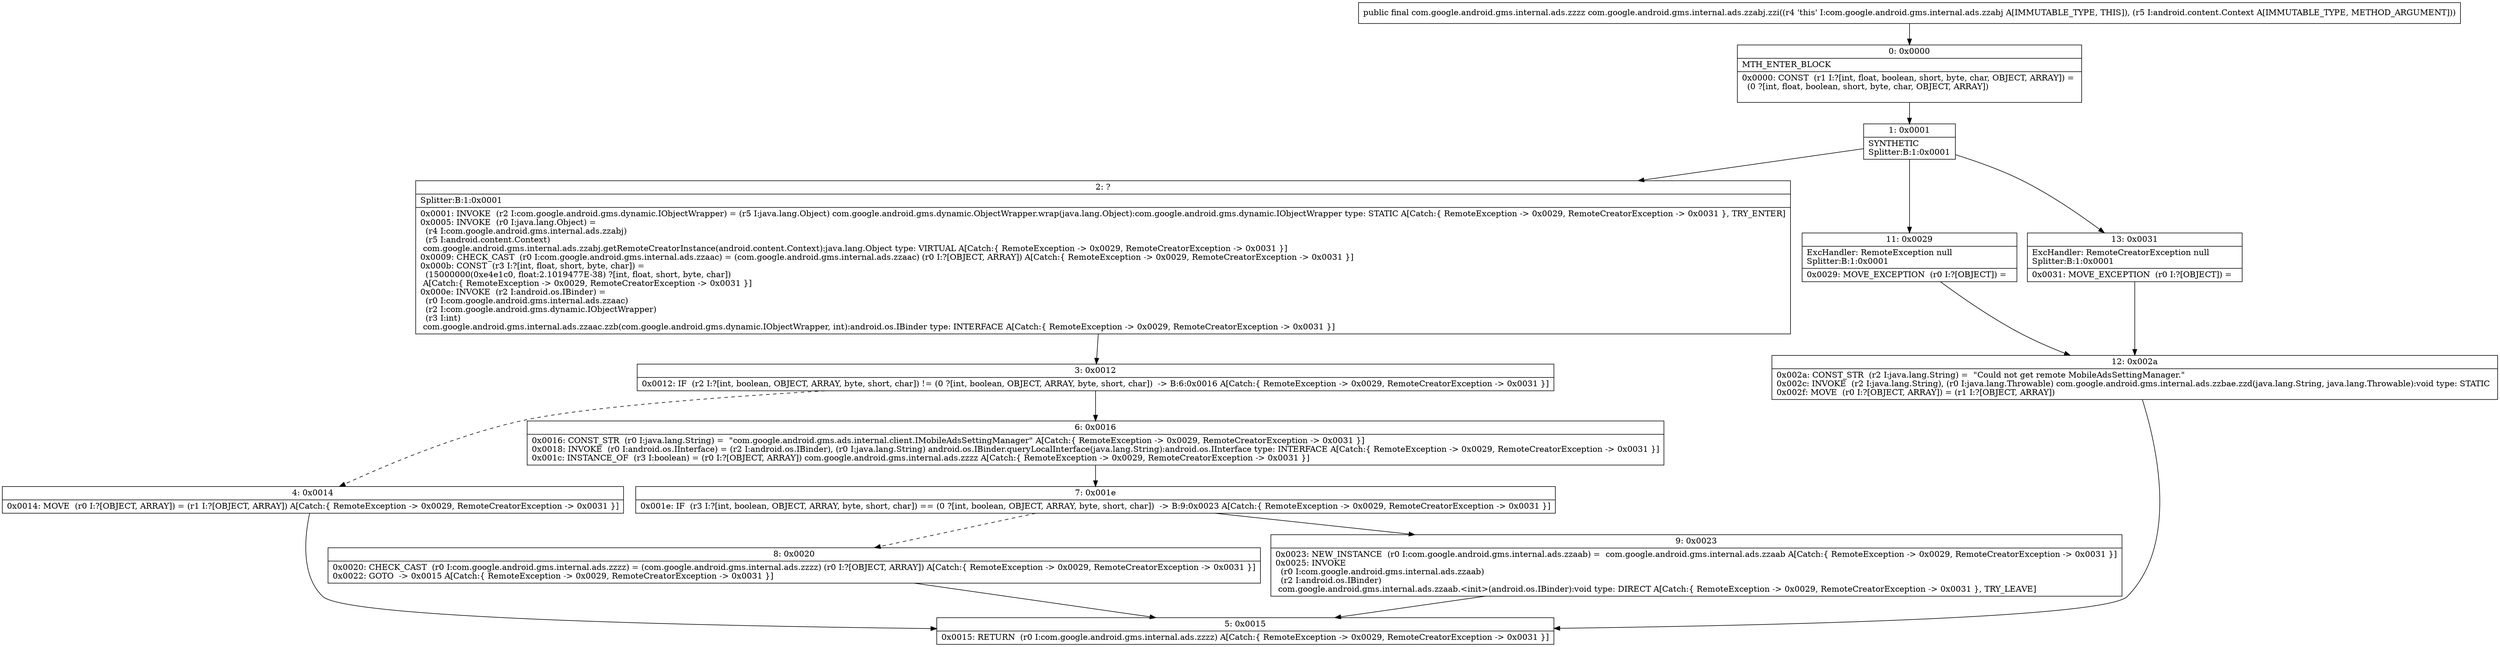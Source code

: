 digraph "CFG forcom.google.android.gms.internal.ads.zzabj.zzi(Landroid\/content\/Context;)Lcom\/google\/android\/gms\/internal\/ads\/zzzz;" {
Node_0 [shape=record,label="{0\:\ 0x0000|MTH_ENTER_BLOCK\l|0x0000: CONST  (r1 I:?[int, float, boolean, short, byte, char, OBJECT, ARRAY]) = \l  (0 ?[int, float, boolean, short, byte, char, OBJECT, ARRAY])\l \l}"];
Node_1 [shape=record,label="{1\:\ 0x0001|SYNTHETIC\lSplitter:B:1:0x0001\l}"];
Node_2 [shape=record,label="{2\:\ ?|Splitter:B:1:0x0001\l|0x0001: INVOKE  (r2 I:com.google.android.gms.dynamic.IObjectWrapper) = (r5 I:java.lang.Object) com.google.android.gms.dynamic.ObjectWrapper.wrap(java.lang.Object):com.google.android.gms.dynamic.IObjectWrapper type: STATIC A[Catch:\{ RemoteException \-\> 0x0029, RemoteCreatorException \-\> 0x0031 \}, TRY_ENTER]\l0x0005: INVOKE  (r0 I:java.lang.Object) = \l  (r4 I:com.google.android.gms.internal.ads.zzabj)\l  (r5 I:android.content.Context)\l com.google.android.gms.internal.ads.zzabj.getRemoteCreatorInstance(android.content.Context):java.lang.Object type: VIRTUAL A[Catch:\{ RemoteException \-\> 0x0029, RemoteCreatorException \-\> 0x0031 \}]\l0x0009: CHECK_CAST  (r0 I:com.google.android.gms.internal.ads.zzaac) = (com.google.android.gms.internal.ads.zzaac) (r0 I:?[OBJECT, ARRAY]) A[Catch:\{ RemoteException \-\> 0x0029, RemoteCreatorException \-\> 0x0031 \}]\l0x000b: CONST  (r3 I:?[int, float, short, byte, char]) = \l  (15000000(0xe4e1c0, float:2.1019477E\-38) ?[int, float, short, byte, char])\l A[Catch:\{ RemoteException \-\> 0x0029, RemoteCreatorException \-\> 0x0031 \}]\l0x000e: INVOKE  (r2 I:android.os.IBinder) = \l  (r0 I:com.google.android.gms.internal.ads.zzaac)\l  (r2 I:com.google.android.gms.dynamic.IObjectWrapper)\l  (r3 I:int)\l com.google.android.gms.internal.ads.zzaac.zzb(com.google.android.gms.dynamic.IObjectWrapper, int):android.os.IBinder type: INTERFACE A[Catch:\{ RemoteException \-\> 0x0029, RemoteCreatorException \-\> 0x0031 \}]\l}"];
Node_3 [shape=record,label="{3\:\ 0x0012|0x0012: IF  (r2 I:?[int, boolean, OBJECT, ARRAY, byte, short, char]) != (0 ?[int, boolean, OBJECT, ARRAY, byte, short, char])  \-\> B:6:0x0016 A[Catch:\{ RemoteException \-\> 0x0029, RemoteCreatorException \-\> 0x0031 \}]\l}"];
Node_4 [shape=record,label="{4\:\ 0x0014|0x0014: MOVE  (r0 I:?[OBJECT, ARRAY]) = (r1 I:?[OBJECT, ARRAY]) A[Catch:\{ RemoteException \-\> 0x0029, RemoteCreatorException \-\> 0x0031 \}]\l}"];
Node_5 [shape=record,label="{5\:\ 0x0015|0x0015: RETURN  (r0 I:com.google.android.gms.internal.ads.zzzz) A[Catch:\{ RemoteException \-\> 0x0029, RemoteCreatorException \-\> 0x0031 \}]\l}"];
Node_6 [shape=record,label="{6\:\ 0x0016|0x0016: CONST_STR  (r0 I:java.lang.String) =  \"com.google.android.gms.ads.internal.client.IMobileAdsSettingManager\" A[Catch:\{ RemoteException \-\> 0x0029, RemoteCreatorException \-\> 0x0031 \}]\l0x0018: INVOKE  (r0 I:android.os.IInterface) = (r2 I:android.os.IBinder), (r0 I:java.lang.String) android.os.IBinder.queryLocalInterface(java.lang.String):android.os.IInterface type: INTERFACE A[Catch:\{ RemoteException \-\> 0x0029, RemoteCreatorException \-\> 0x0031 \}]\l0x001c: INSTANCE_OF  (r3 I:boolean) = (r0 I:?[OBJECT, ARRAY]) com.google.android.gms.internal.ads.zzzz A[Catch:\{ RemoteException \-\> 0x0029, RemoteCreatorException \-\> 0x0031 \}]\l}"];
Node_7 [shape=record,label="{7\:\ 0x001e|0x001e: IF  (r3 I:?[int, boolean, OBJECT, ARRAY, byte, short, char]) == (0 ?[int, boolean, OBJECT, ARRAY, byte, short, char])  \-\> B:9:0x0023 A[Catch:\{ RemoteException \-\> 0x0029, RemoteCreatorException \-\> 0x0031 \}]\l}"];
Node_8 [shape=record,label="{8\:\ 0x0020|0x0020: CHECK_CAST  (r0 I:com.google.android.gms.internal.ads.zzzz) = (com.google.android.gms.internal.ads.zzzz) (r0 I:?[OBJECT, ARRAY]) A[Catch:\{ RemoteException \-\> 0x0029, RemoteCreatorException \-\> 0x0031 \}]\l0x0022: GOTO  \-\> 0x0015 A[Catch:\{ RemoteException \-\> 0x0029, RemoteCreatorException \-\> 0x0031 \}]\l}"];
Node_9 [shape=record,label="{9\:\ 0x0023|0x0023: NEW_INSTANCE  (r0 I:com.google.android.gms.internal.ads.zzaab) =  com.google.android.gms.internal.ads.zzaab A[Catch:\{ RemoteException \-\> 0x0029, RemoteCreatorException \-\> 0x0031 \}]\l0x0025: INVOKE  \l  (r0 I:com.google.android.gms.internal.ads.zzaab)\l  (r2 I:android.os.IBinder)\l com.google.android.gms.internal.ads.zzaab.\<init\>(android.os.IBinder):void type: DIRECT A[Catch:\{ RemoteException \-\> 0x0029, RemoteCreatorException \-\> 0x0031 \}, TRY_LEAVE]\l}"];
Node_11 [shape=record,label="{11\:\ 0x0029|ExcHandler: RemoteException null\lSplitter:B:1:0x0001\l|0x0029: MOVE_EXCEPTION  (r0 I:?[OBJECT]) =  \l}"];
Node_12 [shape=record,label="{12\:\ 0x002a|0x002a: CONST_STR  (r2 I:java.lang.String) =  \"Could not get remote MobileAdsSettingManager.\" \l0x002c: INVOKE  (r2 I:java.lang.String), (r0 I:java.lang.Throwable) com.google.android.gms.internal.ads.zzbae.zzd(java.lang.String, java.lang.Throwable):void type: STATIC \l0x002f: MOVE  (r0 I:?[OBJECT, ARRAY]) = (r1 I:?[OBJECT, ARRAY]) \l}"];
Node_13 [shape=record,label="{13\:\ 0x0031|ExcHandler: RemoteCreatorException null\lSplitter:B:1:0x0001\l|0x0031: MOVE_EXCEPTION  (r0 I:?[OBJECT]) =  \l}"];
MethodNode[shape=record,label="{public final com.google.android.gms.internal.ads.zzzz com.google.android.gms.internal.ads.zzabj.zzi((r4 'this' I:com.google.android.gms.internal.ads.zzabj A[IMMUTABLE_TYPE, THIS]), (r5 I:android.content.Context A[IMMUTABLE_TYPE, METHOD_ARGUMENT])) }"];
MethodNode -> Node_0;
Node_0 -> Node_1;
Node_1 -> Node_2;
Node_1 -> Node_11;
Node_1 -> Node_13;
Node_2 -> Node_3;
Node_3 -> Node_4[style=dashed];
Node_3 -> Node_6;
Node_4 -> Node_5;
Node_6 -> Node_7;
Node_7 -> Node_8[style=dashed];
Node_7 -> Node_9;
Node_8 -> Node_5;
Node_9 -> Node_5;
Node_11 -> Node_12;
Node_12 -> Node_5;
Node_13 -> Node_12;
}

